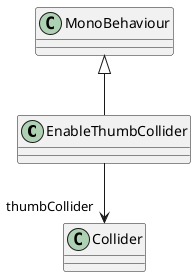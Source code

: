 @startuml
class EnableThumbCollider {
}
MonoBehaviour <|-- EnableThumbCollider
EnableThumbCollider --> "thumbCollider" Collider
@enduml

